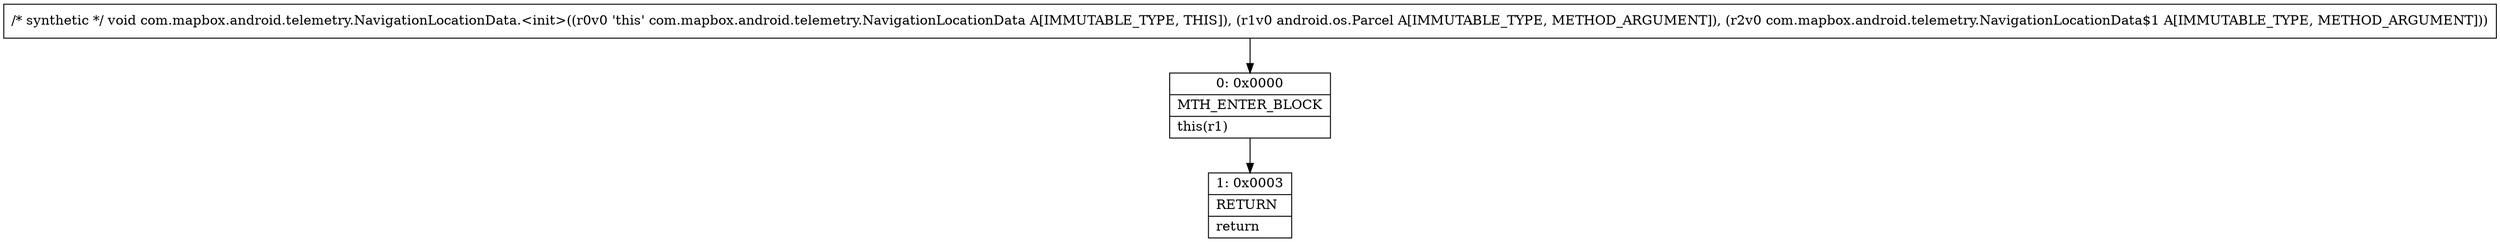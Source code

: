 digraph "CFG forcom.mapbox.android.telemetry.NavigationLocationData.\<init\>(Landroid\/os\/Parcel;Lcom\/mapbox\/android\/telemetry\/NavigationLocationData$1;)V" {
Node_0 [shape=record,label="{0\:\ 0x0000|MTH_ENTER_BLOCK\l|this(r1)\l}"];
Node_1 [shape=record,label="{1\:\ 0x0003|RETURN\l|return\l}"];
MethodNode[shape=record,label="{\/* synthetic *\/ void com.mapbox.android.telemetry.NavigationLocationData.\<init\>((r0v0 'this' com.mapbox.android.telemetry.NavigationLocationData A[IMMUTABLE_TYPE, THIS]), (r1v0 android.os.Parcel A[IMMUTABLE_TYPE, METHOD_ARGUMENT]), (r2v0 com.mapbox.android.telemetry.NavigationLocationData$1 A[IMMUTABLE_TYPE, METHOD_ARGUMENT])) }"];
MethodNode -> Node_0;
Node_0 -> Node_1;
}

